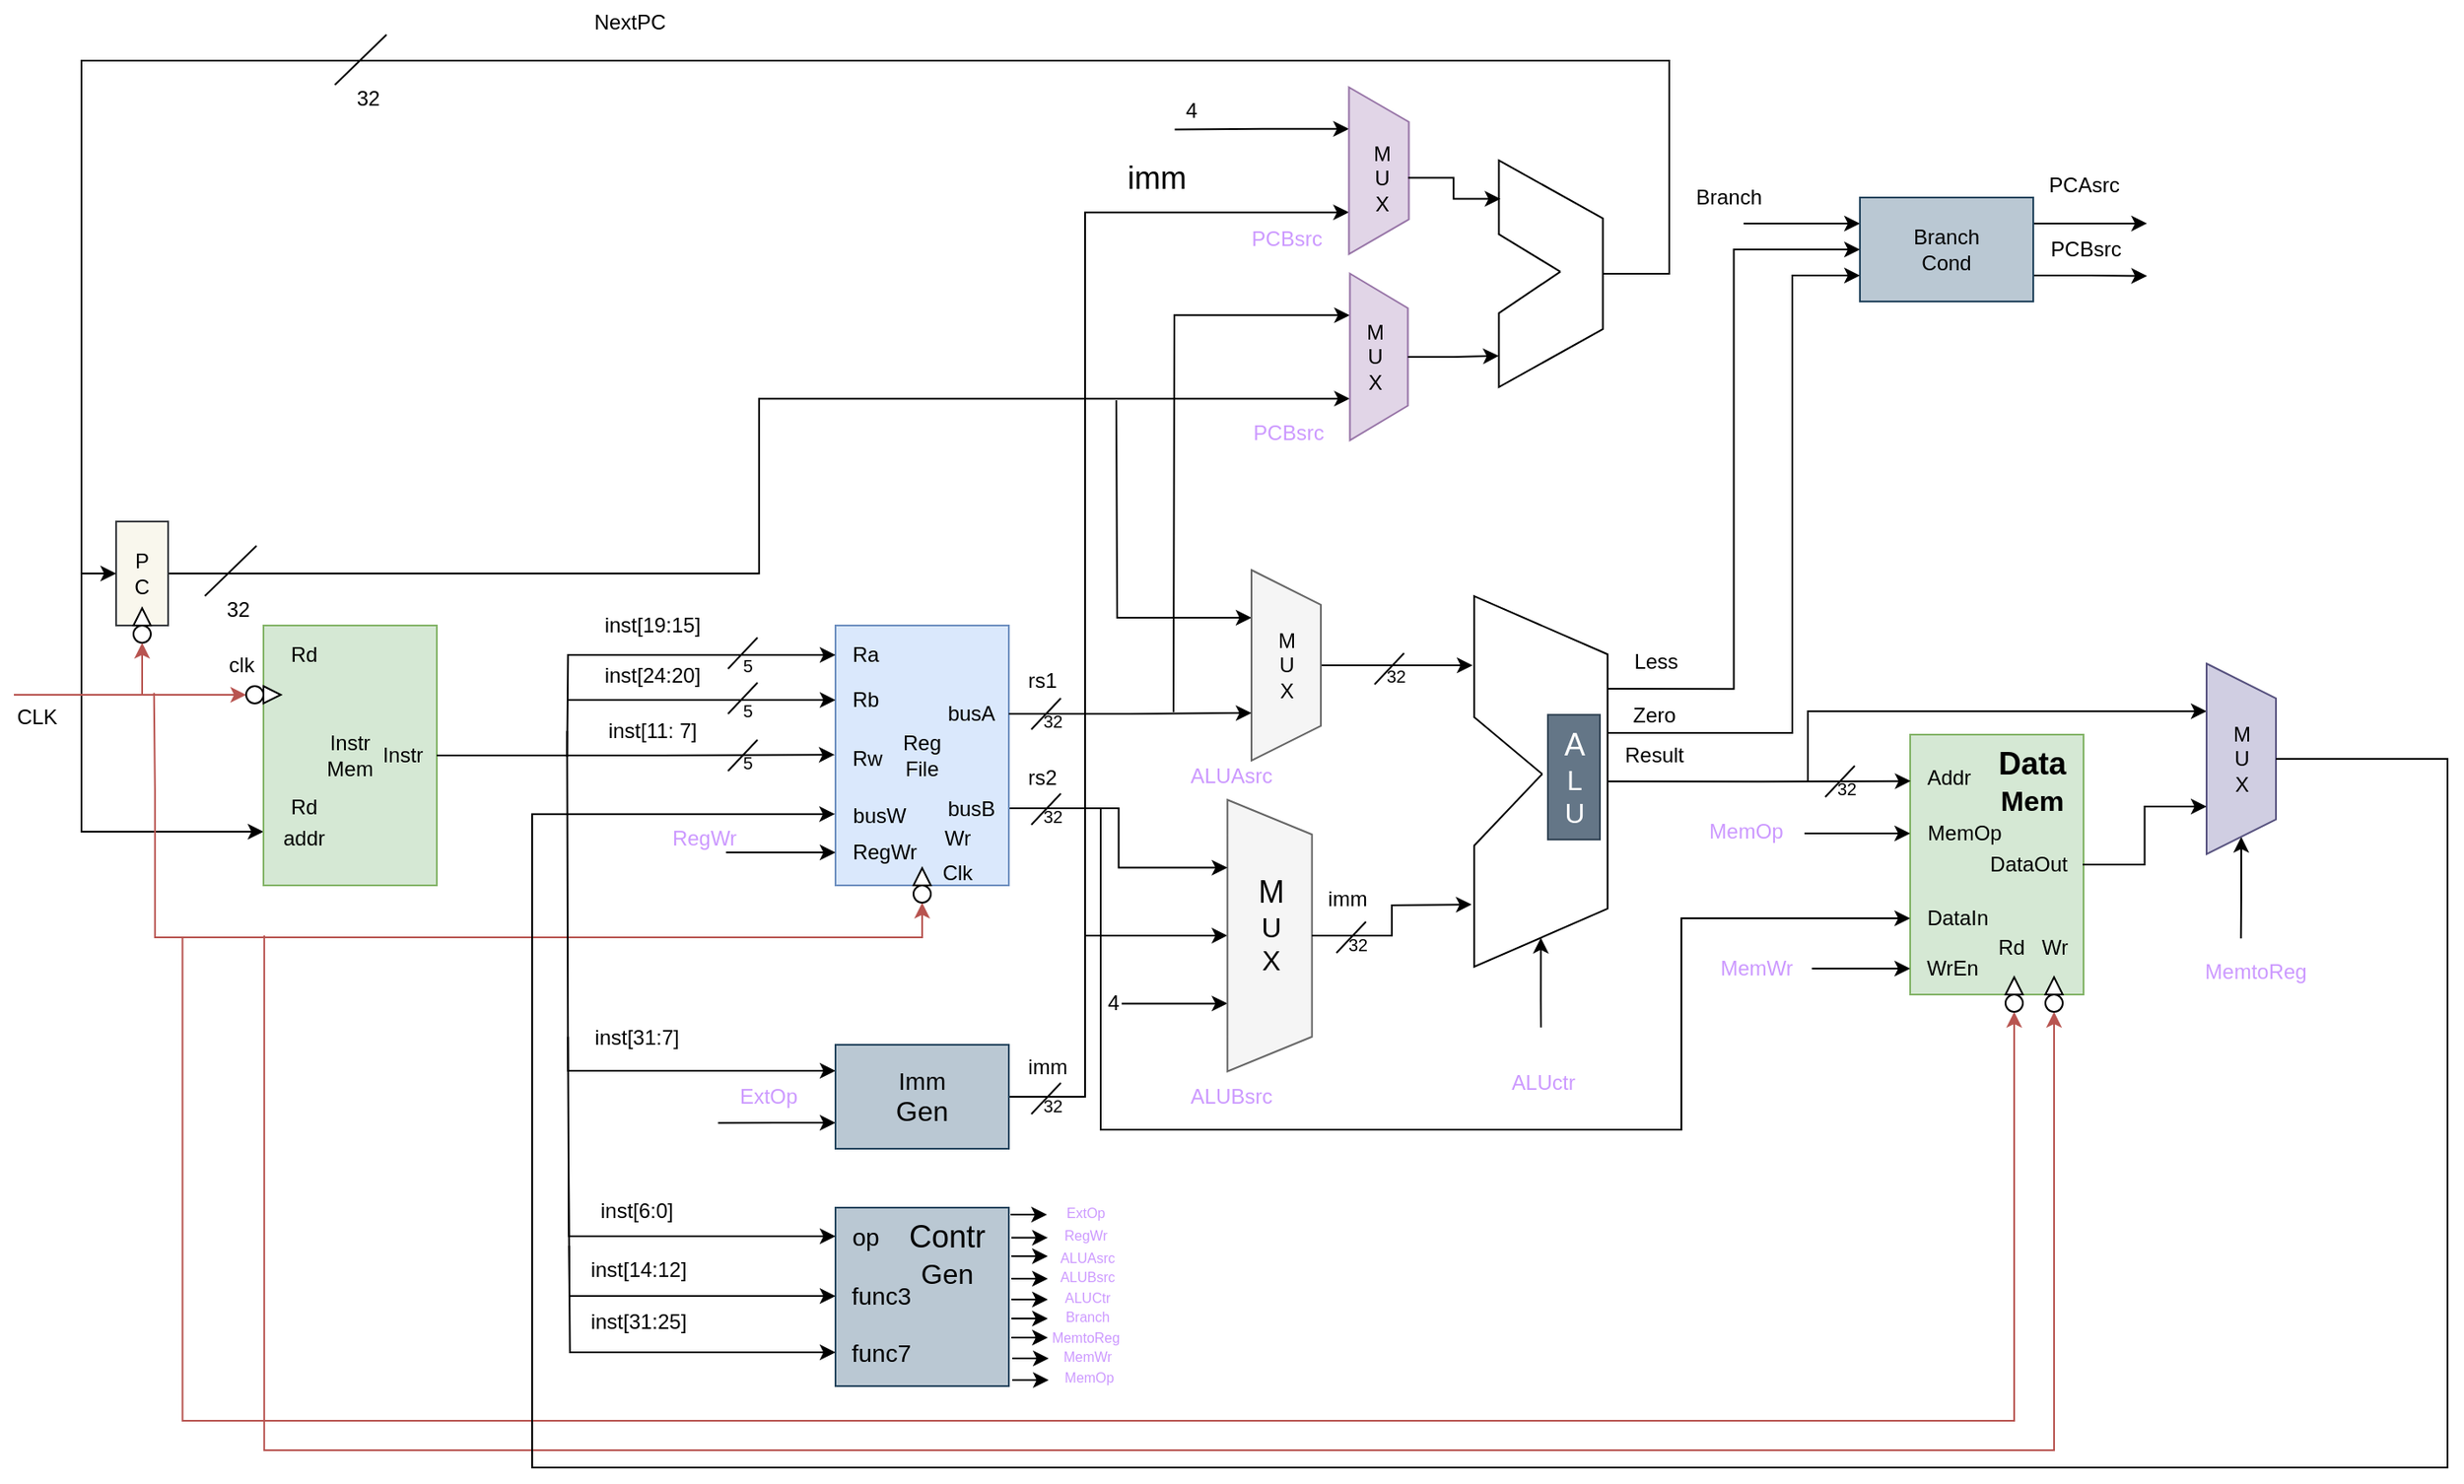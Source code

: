 <mxfile version="24.7.17">
  <diagram name="第 1 页" id="-SyBQIy4cX4uqoUxeaFD">
    <mxGraphModel dx="3457" dy="1843" grid="0" gridSize="10" guides="1" tooltips="1" connect="1" arrows="1" fold="1" page="1" pageScale="1" pageWidth="827" pageHeight="1169" math="0" shadow="0">
      <root>
        <mxCell id="0" />
        <mxCell id="1" parent="0" />
        <mxCell id="5w6PfNys_Y1nwo45y3zw-98" style="edgeStyle=orthogonalEdgeStyle;rounded=0;orthogonalLoop=1;jettySize=auto;html=1;entryX=0.75;entryY=1;entryDx=0;entryDy=0;" edge="1" parent="1" source="5w6PfNys_Y1nwo45y3zw-1" target="5w6PfNys_Y1nwo45y3zw-33">
          <mxGeometry relative="1" as="geometry">
            <mxPoint x="740.296" y="266.074" as="targetPoint" />
          </mxGeometry>
        </mxCell>
        <mxCell id="5w6PfNys_Y1nwo45y3zw-1" value="P&lt;div&gt;C&lt;/div&gt;" style="html=1;dashed=0;whiteSpace=wrap;fillColor=#f9f7ed;strokeColor=#36393d;" vertex="1" parent="1">
          <mxGeometry x="75" y="310" width="30" height="60" as="geometry" />
        </mxCell>
        <mxCell id="5w6PfNys_Y1nwo45y3zw-5" value="" style="triangle;whiteSpace=wrap;html=1;dashed=0;direction=south;rotation=-180;" vertex="1" parent="1">
          <mxGeometry x="85" y="360" width="10" height="10" as="geometry" />
        </mxCell>
        <mxCell id="5w6PfNys_Y1nwo45y3zw-139" style="edgeStyle=orthogonalEdgeStyle;rounded=0;orthogonalLoop=1;jettySize=auto;html=1;exitX=0.5;exitY=1;exitDx=0;exitDy=0;startArrow=classic;startFill=1;endArrow=none;endFill=0;fillColor=#f8cecc;strokeColor=#b85450;" edge="1" parent="1" source="5w6PfNys_Y1nwo45y3zw-6">
          <mxGeometry relative="1" as="geometry">
            <mxPoint x="90" y="410" as="targetPoint" />
          </mxGeometry>
        </mxCell>
        <mxCell id="5w6PfNys_Y1nwo45y3zw-6" value="" style="shape=ellipse;html=1;dashed=0;whiteSpace=wrap;aspect=fixed;perimeter=ellipsePerimeter;" vertex="1" parent="1">
          <mxGeometry x="85" y="370" width="10" height="10" as="geometry" />
        </mxCell>
        <mxCell id="5w6PfNys_Y1nwo45y3zw-103" style="edgeStyle=orthogonalEdgeStyle;rounded=0;orthogonalLoop=1;jettySize=auto;html=1;endArrow=none;endFill=0;startArrow=classic;startFill=1;" edge="1" parent="1" source="5w6PfNys_Y1nwo45y3zw-7">
          <mxGeometry relative="1" as="geometry">
            <mxPoint x="55" y="339" as="targetPoint" />
            <Array as="points">
              <mxPoint x="55" y="489" />
            </Array>
          </mxGeometry>
        </mxCell>
        <mxCell id="5w6PfNys_Y1nwo45y3zw-7" value="Instr&lt;div&gt;Mem&lt;/div&gt;" style="html=1;dashed=0;whiteSpace=wrap;fillColor=#d5e8d4;strokeColor=#82b366;" vertex="1" parent="1">
          <mxGeometry x="160" y="370" width="100" height="150" as="geometry" />
        </mxCell>
        <mxCell id="5w6PfNys_Y1nwo45y3zw-10" value="" style="group;rotation=90;" vertex="1" connectable="0" parent="1">
          <mxGeometry x="150" y="400" width="10" height="20" as="geometry" />
        </mxCell>
        <mxCell id="5w6PfNys_Y1nwo45y3zw-8" value="" style="triangle;whiteSpace=wrap;html=1;dashed=0;direction=south;rotation=-90;" vertex="1" parent="5w6PfNys_Y1nwo45y3zw-10">
          <mxGeometry x="10" y="5" width="10" height="10" as="geometry" />
        </mxCell>
        <mxCell id="5w6PfNys_Y1nwo45y3zw-108" style="edgeStyle=orthogonalEdgeStyle;rounded=0;orthogonalLoop=1;jettySize=auto;html=1;startArrow=classic;startFill=1;endArrow=none;endFill=0;fillColor=#f8cecc;strokeColor=#b85450;" edge="1" parent="5w6PfNys_Y1nwo45y3zw-10" source="5w6PfNys_Y1nwo45y3zw-9">
          <mxGeometry relative="1" as="geometry">
            <mxPoint x="-134" y="10" as="targetPoint" />
          </mxGeometry>
        </mxCell>
        <mxCell id="5w6PfNys_Y1nwo45y3zw-9" value="" style="shape=ellipse;html=1;dashed=0;whiteSpace=wrap;aspect=fixed;perimeter=ellipsePerimeter;rotation=90;" vertex="1" parent="5w6PfNys_Y1nwo45y3zw-10">
          <mxGeometry y="5" width="10" height="10" as="geometry" />
        </mxCell>
        <mxCell id="5w6PfNys_Y1nwo45y3zw-11" value="Reg&lt;div&gt;File&lt;/div&gt;" style="html=1;dashed=0;whiteSpace=wrap;fillColor=#dae8fc;strokeColor=#6c8ebf;" vertex="1" parent="1">
          <mxGeometry x="490" y="370" width="100" height="150" as="geometry" />
        </mxCell>
        <mxCell id="5w6PfNys_Y1nwo45y3zw-13" value="" style="triangle;whiteSpace=wrap;html=1;dashed=0;direction=south;rotation=-180;" vertex="1" parent="1">
          <mxGeometry x="535" y="510" width="10" height="10" as="geometry" />
        </mxCell>
        <mxCell id="5w6PfNys_Y1nwo45y3zw-198" style="edgeStyle=orthogonalEdgeStyle;rounded=0;orthogonalLoop=1;jettySize=auto;html=1;exitX=0.5;exitY=1;exitDx=0;exitDy=0;startArrow=classic;startFill=1;endArrow=none;endFill=0;fillColor=#f8cecc;strokeColor=#b85450;" edge="1" parent="1" source="5w6PfNys_Y1nwo45y3zw-14">
          <mxGeometry relative="1" as="geometry">
            <mxPoint x="96.857" y="408.857" as="targetPoint" />
          </mxGeometry>
        </mxCell>
        <mxCell id="5w6PfNys_Y1nwo45y3zw-14" value="" style="shape=ellipse;html=1;dashed=0;whiteSpace=wrap;aspect=fixed;perimeter=ellipsePerimeter;rotation=0;" vertex="1" parent="1">
          <mxGeometry x="535" y="520" width="10" height="10" as="geometry" />
        </mxCell>
        <mxCell id="5w6PfNys_Y1nwo45y3zw-122" style="edgeStyle=orthogonalEdgeStyle;rounded=0;orthogonalLoop=1;jettySize=auto;html=1;exitX=0;exitY=0.25;exitDx=0;exitDy=0;startArrow=classic;startFill=1;endArrow=none;endFill=0;" edge="1" parent="1" source="5w6PfNys_Y1nwo45y3zw-17">
          <mxGeometry relative="1" as="geometry">
            <mxPoint x="335.167" y="430.833" as="targetPoint" />
          </mxGeometry>
        </mxCell>
        <mxCell id="5w6PfNys_Y1nwo45y3zw-123" style="edgeStyle=orthogonalEdgeStyle;rounded=0;orthogonalLoop=1;jettySize=auto;html=1;exitX=0;exitY=0.75;exitDx=0;exitDy=0;startArrow=classic;startFill=1;endArrow=none;endFill=0;" edge="1" parent="1" source="5w6PfNys_Y1nwo45y3zw-17">
          <mxGeometry relative="1" as="geometry">
            <mxPoint x="422.25" y="657.083" as="targetPoint" />
          </mxGeometry>
        </mxCell>
        <mxCell id="5w6PfNys_Y1nwo45y3zw-140" style="edgeStyle=orthogonalEdgeStyle;rounded=0;orthogonalLoop=1;jettySize=auto;html=1;entryX=0.75;entryY=1;entryDx=0;entryDy=0;" edge="1" parent="1" source="5w6PfNys_Y1nwo45y3zw-17" target="5w6PfNys_Y1nwo45y3zw-39">
          <mxGeometry relative="1" as="geometry">
            <Array as="points">
              <mxPoint x="634" y="642" />
              <mxPoint x="634" y="132" />
            </Array>
          </mxGeometry>
        </mxCell>
        <mxCell id="5w6PfNys_Y1nwo45y3zw-17" value="&lt;font style=&quot;font-size: 14px;&quot;&gt;Imm&lt;/font&gt;&lt;div&gt;&lt;font size=&quot;3&quot;&gt;Gen&lt;/font&gt;&lt;/div&gt;" style="html=1;dashed=0;whiteSpace=wrap;fillColor=#bac8d3;strokeColor=#23445d;" vertex="1" parent="1">
          <mxGeometry x="490" y="612" width="100" height="60" as="geometry" />
        </mxCell>
        <mxCell id="5w6PfNys_Y1nwo45y3zw-18" value="" style="html=1;dashed=0;whiteSpace=wrap;fillColor=#bac8d3;strokeColor=#23445d;" vertex="1" parent="1">
          <mxGeometry x="490" y="706" width="100" height="103" as="geometry" />
        </mxCell>
        <mxCell id="5w6PfNys_Y1nwo45y3zw-23" value="" style="group" vertex="1" connectable="0" parent="1">
          <mxGeometry x="730" y="338" width="40" height="110" as="geometry" />
        </mxCell>
        <mxCell id="5w6PfNys_Y1nwo45y3zw-118" style="edgeStyle=orthogonalEdgeStyle;rounded=0;orthogonalLoop=1;jettySize=auto;html=1;exitX=0.25;exitY=1;exitDx=0;exitDy=0;startArrow=classic;startFill=1;endArrow=none;endFill=0;" edge="1" parent="5w6PfNys_Y1nwo45y3zw-23" source="5w6PfNys_Y1nwo45y3zw-21">
          <mxGeometry relative="1" as="geometry">
            <mxPoint x="-78" y="-98" as="targetPoint" />
          </mxGeometry>
        </mxCell>
        <mxCell id="5w6PfNys_Y1nwo45y3zw-144" style="edgeStyle=orthogonalEdgeStyle;rounded=0;orthogonalLoop=1;jettySize=auto;html=1;" edge="1" parent="5w6PfNys_Y1nwo45y3zw-23" source="5w6PfNys_Y1nwo45y3zw-21">
          <mxGeometry relative="1" as="geometry">
            <mxPoint x="127.545" y="55" as="targetPoint" />
          </mxGeometry>
        </mxCell>
        <mxCell id="5w6PfNys_Y1nwo45y3zw-21" value="" style="shape=trapezoid;perimeter=trapezoidPerimeter;whiteSpace=wrap;html=1;fixedSize=1;size=20;rotation=90;fillColor=#f5f5f5;fontColor=#333333;strokeColor=#666666;" vertex="1" parent="5w6PfNys_Y1nwo45y3zw-23">
          <mxGeometry x="-35" y="35" width="110" height="40" as="geometry" />
        </mxCell>
        <mxCell id="5w6PfNys_Y1nwo45y3zw-22" value="M&lt;div&gt;U&lt;/div&gt;&lt;div&gt;X&lt;/div&gt;" style="text;html=1;align=center;verticalAlign=middle;resizable=0;points=[];autosize=1;strokeColor=none;fillColor=none;" vertex="1" parent="5w6PfNys_Y1nwo45y3zw-23">
          <mxGeometry x="5" y="25" width="30" height="60" as="geometry" />
        </mxCell>
        <mxCell id="5w6PfNys_Y1nwo45y3zw-30" value="" style="group" vertex="1" connectable="0" parent="1">
          <mxGeometry x="843" y="400" width="160.9" height="151" as="geometry" />
        </mxCell>
        <mxCell id="5w6PfNys_Y1nwo45y3zw-188" style="edgeStyle=orthogonalEdgeStyle;rounded=0;orthogonalLoop=1;jettySize=auto;html=1;exitX=1;exitY=0.5;exitDx=0;exitDy=0;startArrow=classic;startFill=1;endArrow=none;endFill=0;" edge="1" parent="5w6PfNys_Y1nwo45y3zw-30" source="5w6PfNys_Y1nwo45y3zw-24">
          <mxGeometry relative="1" as="geometry">
            <mxPoint x="54" y="202" as="targetPoint" />
          </mxGeometry>
        </mxCell>
        <mxCell id="5w6PfNys_Y1nwo45y3zw-24" value="" style="shape=trapezoid;perimeter=trapezoidPerimeter;whiteSpace=wrap;html=1;fixedSize=1;rotation=90;size=33.552;" vertex="1" parent="5w6PfNys_Y1nwo45y3zw-30">
          <mxGeometry x="-53.04" y="21.56" width="213.94" height="76.96" as="geometry" />
        </mxCell>
        <mxCell id="5w6PfNys_Y1nwo45y3zw-25" value="&lt;font style=&quot;font-size: 18px;&quot;&gt;A&lt;/font&gt;&lt;div&gt;&lt;font size=&quot;3&quot;&gt;L&lt;/font&gt;&lt;/div&gt;&lt;div&gt;&lt;font size=&quot;3&quot;&gt;U&lt;/font&gt;&lt;/div&gt;" style="text;html=1;align=center;verticalAlign=middle;resizable=0;points=[];autosize=1;strokeColor=#314354;fillColor=#647687;fontColor=#ffffff;" vertex="1" parent="5w6PfNys_Y1nwo45y3zw-30">
          <mxGeometry x="58.001" y="21.56" width="30" height="72" as="geometry" />
        </mxCell>
        <mxCell id="5w6PfNys_Y1nwo45y3zw-27" value="" style="rounded=0;whiteSpace=wrap;html=1;strokeColor=#FFFFFF;" vertex="1" parent="5w6PfNys_Y1nwo45y3zw-30">
          <mxGeometry y="23.5" width="20" height="73" as="geometry" />
        </mxCell>
        <mxCell id="5w6PfNys_Y1nwo45y3zw-28" value="" style="endArrow=none;html=1;rounded=0;exitX=0.674;exitY=1.002;exitDx=0;exitDy=0;exitPerimeter=0;" edge="1" parent="5w6PfNys_Y1nwo45y3zw-30" source="5w6PfNys_Y1nwo45y3zw-24">
          <mxGeometry width="50" height="50" relative="1" as="geometry">
            <mxPoint x="7.724" y="82.167" as="sourcePoint" />
            <mxPoint x="54.727" y="55.742" as="targetPoint" />
          </mxGeometry>
        </mxCell>
        <mxCell id="5w6PfNys_Y1nwo45y3zw-29" value="" style="endArrow=none;html=1;rounded=0;exitX=0.325;exitY=1.004;exitDx=0;exitDy=0;exitPerimeter=0;" edge="1" parent="5w6PfNys_Y1nwo45y3zw-30" source="5w6PfNys_Y1nwo45y3zw-24">
          <mxGeometry width="50" height="50" relative="1" as="geometry">
            <mxPoint x="7.818" y="30.575" as="sourcePoint" />
            <mxPoint x="54.727" y="55.742" as="targetPoint" />
            <Array as="points">
              <mxPoint x="54.727" y="55.742" />
            </Array>
          </mxGeometry>
        </mxCell>
        <mxCell id="5w6PfNys_Y1nwo45y3zw-170" value="Zero" style="text;html=1;align=center;verticalAlign=middle;resizable=0;points=[];autosize=1;strokeColor=none;fillColor=none;" vertex="1" parent="5w6PfNys_Y1nwo45y3zw-30">
          <mxGeometry x="97" y="9" width="43" height="26" as="geometry" />
        </mxCell>
        <mxCell id="5w6PfNys_Y1nwo45y3zw-171" value="Result" style="text;html=1;align=center;verticalAlign=middle;resizable=0;points=[];autosize=1;strokeColor=none;fillColor=none;" vertex="1" parent="5w6PfNys_Y1nwo45y3zw-30">
          <mxGeometry x="92.5" y="32" width="52" height="26" as="geometry" />
        </mxCell>
        <mxCell id="5w6PfNys_Y1nwo45y3zw-32" value="" style="group" vertex="1" connectable="0" parent="1">
          <mxGeometry x="786" y="169" width="35" height="92" as="geometry" />
        </mxCell>
        <mxCell id="5w6PfNys_Y1nwo45y3zw-120" style="edgeStyle=orthogonalEdgeStyle;rounded=0;orthogonalLoop=1;jettySize=auto;html=1;exitX=0.25;exitY=1;exitDx=0;exitDy=0;startArrow=classic;startFill=1;endArrow=none;endFill=0;" edge="1" parent="5w6PfNys_Y1nwo45y3zw-32" source="5w6PfNys_Y1nwo45y3zw-33">
          <mxGeometry relative="1" as="geometry">
            <mxPoint x="-101" y="251" as="targetPoint" />
          </mxGeometry>
        </mxCell>
        <mxCell id="5w6PfNys_Y1nwo45y3zw-33" value="" style="shape=trapezoid;perimeter=trapezoidPerimeter;whiteSpace=wrap;html=1;fixedSize=1;size=20;rotation=90;fillColor=#e1d5e7;strokeColor=#9673a6;" vertex="1" parent="5w6PfNys_Y1nwo45y3zw-32">
          <mxGeometry x="-30.625" y="29.273" width="96.25" height="33.455" as="geometry" />
        </mxCell>
        <mxCell id="5w6PfNys_Y1nwo45y3zw-34" value="M&lt;div&gt;U&lt;/div&gt;&lt;div&gt;X&lt;/div&gt;" style="text;html=1;align=center;verticalAlign=middle;resizable=0;points=[];autosize=1;strokeColor=none;fillColor=none;" vertex="1" parent="5w6PfNys_Y1nwo45y3zw-32">
          <mxGeometry x="-0.005" y="15.999" width="30" height="60" as="geometry" />
        </mxCell>
        <mxCell id="5w6PfNys_Y1nwo45y3zw-38" value="" style="group" vertex="1" connectable="0" parent="1">
          <mxGeometry x="786" y="60" width="35" height="95" as="geometry" />
        </mxCell>
        <mxCell id="5w6PfNys_Y1nwo45y3zw-141" style="edgeStyle=orthogonalEdgeStyle;rounded=0;orthogonalLoop=1;jettySize=auto;html=1;exitX=0.25;exitY=1;exitDx=0;exitDy=0;startArrow=classic;startFill=1;endArrow=none;endFill=0;" edge="1" parent="5w6PfNys_Y1nwo45y3zw-38" source="5w6PfNys_Y1nwo45y3zw-39">
          <mxGeometry relative="1" as="geometry">
            <mxPoint x="-100.304" y="23.783" as="targetPoint" />
          </mxGeometry>
        </mxCell>
        <mxCell id="5w6PfNys_Y1nwo45y3zw-39" value="" style="shape=trapezoid;perimeter=trapezoidPerimeter;whiteSpace=wrap;html=1;fixedSize=1;size=20;rotation=90;fillColor=#e1d5e7;strokeColor=#9673a6;" vertex="1" parent="5w6PfNys_Y1nwo45y3zw-38">
          <mxGeometry x="-30.625" y="30.227" width="96.25" height="34.545" as="geometry" />
        </mxCell>
        <mxCell id="5w6PfNys_Y1nwo45y3zw-40" value="M&lt;div&gt;U&lt;/div&gt;&lt;div&gt;X&lt;/div&gt;" style="text;html=1;align=center;verticalAlign=middle;resizable=0;points=[];autosize=1;strokeColor=none;fillColor=none;" vertex="1" parent="5w6PfNys_Y1nwo45y3zw-38">
          <mxGeometry x="4.375" y="21.591" width="30" height="60" as="geometry" />
        </mxCell>
        <mxCell id="5w6PfNys_Y1nwo45y3zw-41" value="" style="group" vertex="1" connectable="0" parent="1">
          <mxGeometry x="1281" y="392" width="40" height="110" as="geometry" />
        </mxCell>
        <mxCell id="5w6PfNys_Y1nwo45y3zw-175" style="edgeStyle=orthogonalEdgeStyle;rounded=0;orthogonalLoop=1;jettySize=auto;html=1;exitX=0.25;exitY=1;exitDx=0;exitDy=0;startArrow=classic;startFill=1;endArrow=none;endFill=0;" edge="1" parent="5w6PfNys_Y1nwo45y3zw-41" source="5w6PfNys_Y1nwo45y3zw-42">
          <mxGeometry relative="1" as="geometry">
            <mxPoint x="-230" y="68" as="targetPoint" />
            <Array as="points">
              <mxPoint x="-230" y="27" />
            </Array>
          </mxGeometry>
        </mxCell>
        <mxCell id="5w6PfNys_Y1nwo45y3zw-176" style="edgeStyle=orthogonalEdgeStyle;rounded=0;orthogonalLoop=1;jettySize=auto;html=1;exitX=1;exitY=0.5;exitDx=0;exitDy=0;startArrow=classic;startFill=1;endArrow=none;endFill=0;" edge="1" parent="5w6PfNys_Y1nwo45y3zw-41" source="5w6PfNys_Y1nwo45y3zw-42">
          <mxGeometry relative="1" as="geometry">
            <mxPoint x="19.83" y="158.638" as="targetPoint" />
          </mxGeometry>
        </mxCell>
        <mxCell id="5w6PfNys_Y1nwo45y3zw-42" value="" style="shape=trapezoid;perimeter=trapezoidPerimeter;whiteSpace=wrap;html=1;fixedSize=1;size=20;rotation=90;fillColor=#d0cee2;strokeColor=#56517e;" vertex="1" parent="5w6PfNys_Y1nwo45y3zw-41">
          <mxGeometry x="-35" y="35" width="110" height="40" as="geometry" />
        </mxCell>
        <mxCell id="5w6PfNys_Y1nwo45y3zw-43" value="M&lt;div&gt;U&lt;/div&gt;&lt;div&gt;X&lt;/div&gt;" style="text;html=1;align=center;verticalAlign=middle;resizable=0;points=[];autosize=1;strokeColor=none;fillColor=none;" vertex="1" parent="5w6PfNys_Y1nwo45y3zw-41">
          <mxGeometry x="5" y="25" width="30" height="60" as="geometry" />
        </mxCell>
        <mxCell id="5w6PfNys_Y1nwo45y3zw-44" value="" style="group" vertex="1" connectable="0" parent="1">
          <mxGeometry x="870" y="95" width="60" height="144" as="geometry" />
        </mxCell>
        <mxCell id="5w6PfNys_Y1nwo45y3zw-45" value="" style="shape=trapezoid;perimeter=trapezoidPerimeter;whiteSpace=wrap;html=1;fixedSize=1;rotation=90;size=33.552;" vertex="1" parent="5w6PfNys_Y1nwo45y3zw-44">
          <mxGeometry x="-32.727" y="42" width="130.909" height="60" as="geometry" />
        </mxCell>
        <mxCell id="5w6PfNys_Y1nwo45y3zw-47" value="" style="rounded=0;whiteSpace=wrap;html=1;strokeColor=#FFFFFF;" vertex="1" parent="5w6PfNys_Y1nwo45y3zw-44">
          <mxGeometry y="50" width="13.95" height="44" as="geometry" />
        </mxCell>
        <mxCell id="5w6PfNys_Y1nwo45y3zw-48" value="" style="endArrow=none;html=1;rounded=0;exitX=0.674;exitY=1.002;exitDx=0;exitDy=0;exitPerimeter=0;" edge="1" parent="5w6PfNys_Y1nwo45y3zw-44" source="5w6PfNys_Y1nwo45y3zw-45">
          <mxGeometry width="50" height="50" relative="1" as="geometry">
            <mxPoint x="5.389" y="96.0" as="sourcePoint" />
            <mxPoint x="38.182" y="70.8" as="targetPoint" />
          </mxGeometry>
        </mxCell>
        <mxCell id="5w6PfNys_Y1nwo45y3zw-49" value="" style="endArrow=none;html=1;rounded=0;exitX=0.325;exitY=1.004;exitDx=0;exitDy=0;exitPerimeter=0;" edge="1" parent="5w6PfNys_Y1nwo45y3zw-44" source="5w6PfNys_Y1nwo45y3zw-45">
          <mxGeometry width="50" height="50" relative="1" as="geometry">
            <mxPoint x="5.455" y="46.8" as="sourcePoint" />
            <mxPoint x="38.182" y="70.8" as="targetPoint" />
            <Array as="points">
              <mxPoint x="38.182" y="70.8" />
            </Array>
          </mxGeometry>
        </mxCell>
        <mxCell id="5w6PfNys_Y1nwo45y3zw-51" value="" style="html=1;dashed=0;whiteSpace=wrap;fillColor=#d5e8d4;strokeColor=#82b366;" vertex="1" parent="1">
          <mxGeometry x="1110" y="433" width="100" height="150" as="geometry" />
        </mxCell>
        <mxCell id="5w6PfNys_Y1nwo45y3zw-52" value="" style="triangle;whiteSpace=wrap;html=1;dashed=0;direction=south;rotation=-180;" vertex="1" parent="1">
          <mxGeometry x="1165" y="573" width="10" height="10" as="geometry" />
        </mxCell>
        <mxCell id="5w6PfNys_Y1nwo45y3zw-199" style="edgeStyle=orthogonalEdgeStyle;rounded=0;orthogonalLoop=1;jettySize=auto;html=1;exitX=0.5;exitY=1;exitDx=0;exitDy=0;startArrow=classic;startFill=1;endArrow=none;endFill=0;fillColor=#f8cecc;strokeColor=#b85450;" edge="1" parent="1" source="5w6PfNys_Y1nwo45y3zw-53">
          <mxGeometry relative="1" as="geometry">
            <mxPoint x="113.286" y="549.571" as="targetPoint" />
            <Array as="points">
              <mxPoint x="1170" y="829" />
              <mxPoint x="113" y="829" />
            </Array>
          </mxGeometry>
        </mxCell>
        <mxCell id="5w6PfNys_Y1nwo45y3zw-53" value="" style="shape=ellipse;html=1;dashed=0;whiteSpace=wrap;aspect=fixed;perimeter=ellipsePerimeter;rotation=0;" vertex="1" parent="1">
          <mxGeometry x="1165" y="583" width="10" height="10" as="geometry" />
        </mxCell>
        <mxCell id="5w6PfNys_Y1nwo45y3zw-161" style="edgeStyle=orthogonalEdgeStyle;rounded=0;orthogonalLoop=1;jettySize=auto;html=1;exitX=0;exitY=0.25;exitDx=0;exitDy=0;startArrow=classic;startFill=1;endArrow=none;endFill=0;" edge="1" parent="1" source="5w6PfNys_Y1nwo45y3zw-54">
          <mxGeometry relative="1" as="geometry">
            <mxPoint x="1013.909" y="137.97" as="targetPoint" />
          </mxGeometry>
        </mxCell>
        <mxCell id="5w6PfNys_Y1nwo45y3zw-163" style="edgeStyle=orthogonalEdgeStyle;rounded=0;orthogonalLoop=1;jettySize=auto;html=1;exitX=1;exitY=0.25;exitDx=0;exitDy=0;" edge="1" parent="1" source="5w6PfNys_Y1nwo45y3zw-54">
          <mxGeometry relative="1" as="geometry">
            <mxPoint x="1246.636" y="137.97" as="targetPoint" />
          </mxGeometry>
        </mxCell>
        <mxCell id="5w6PfNys_Y1nwo45y3zw-164" style="edgeStyle=orthogonalEdgeStyle;rounded=0;orthogonalLoop=1;jettySize=auto;html=1;exitX=1;exitY=0.75;exitDx=0;exitDy=0;" edge="1" parent="1" source="5w6PfNys_Y1nwo45y3zw-54">
          <mxGeometry relative="1" as="geometry">
            <mxPoint x="1246.636" y="168.273" as="targetPoint" />
          </mxGeometry>
        </mxCell>
        <mxCell id="5w6PfNys_Y1nwo45y3zw-54" value="Branch&lt;div&gt;Cond&lt;/div&gt;" style="html=1;dashed=0;whiteSpace=wrap;fillColor=#bac8d3;strokeColor=#23445d;" vertex="1" parent="1">
          <mxGeometry x="1081" y="123" width="100" height="60" as="geometry" />
        </mxCell>
        <mxCell id="5w6PfNys_Y1nwo45y3zw-55" value="" style="group" vertex="1" connectable="0" parent="1">
          <mxGeometry x="712" y="482" width="57" height="134" as="geometry" />
        </mxCell>
        <mxCell id="5w6PfNys_Y1nwo45y3zw-148" style="edgeStyle=orthogonalEdgeStyle;rounded=0;orthogonalLoop=1;jettySize=auto;html=1;startArrow=classic;startFill=1;endArrow=none;endFill=0;" edge="1" parent="5w6PfNys_Y1nwo45y3zw-55" source="5w6PfNys_Y1nwo45y3zw-56">
          <mxGeometry relative="1" as="geometry">
            <mxPoint x="-77.485" y="67.0" as="targetPoint" />
          </mxGeometry>
        </mxCell>
        <mxCell id="5w6PfNys_Y1nwo45y3zw-149" style="edgeStyle=orthogonalEdgeStyle;rounded=0;orthogonalLoop=1;jettySize=auto;html=1;exitX=0.75;exitY=1;exitDx=0;exitDy=0;startArrow=classic;startFill=1;endArrow=none;endFill=0;" edge="1" parent="5w6PfNys_Y1nwo45y3zw-55" source="5w6PfNys_Y1nwo45y3zw-56">
          <mxGeometry relative="1" as="geometry">
            <mxPoint x="-56.879" y="106.273" as="targetPoint" />
          </mxGeometry>
        </mxCell>
        <mxCell id="5w6PfNys_Y1nwo45y3zw-56" value="" style="shape=trapezoid;perimeter=trapezoidPerimeter;whiteSpace=wrap;html=1;fixedSize=1;size=20;rotation=90;fillColor=#f5f5f5;fontColor=#333333;strokeColor=#666666;" vertex="1" parent="5w6PfNys_Y1nwo45y3zw-55">
          <mxGeometry x="-49.875" y="42.636" width="156.75" height="48.727" as="geometry" />
        </mxCell>
        <mxCell id="5w6PfNys_Y1nwo45y3zw-57" value="&lt;font style=&quot;font-size: 18px;&quot;&gt;M&lt;/font&gt;&lt;div&gt;&lt;font size=&quot;3&quot;&gt;U&lt;/font&gt;&lt;/div&gt;&lt;div&gt;&lt;font size=&quot;3&quot;&gt;X&lt;/font&gt;&lt;/div&gt;" style="text;html=1;align=center;verticalAlign=middle;resizable=0;points=[];autosize=1;strokeColor=none;fillColor=none;" vertex="1" parent="5w6PfNys_Y1nwo45y3zw-55">
          <mxGeometry x="12.005" y="25.365" width="33" height="72" as="geometry" />
        </mxCell>
        <mxCell id="5w6PfNys_Y1nwo45y3zw-58" value="Addr" style="text;html=1;align=center;verticalAlign=middle;resizable=0;points=[];autosize=1;strokeColor=none;fillColor=none;" vertex="1" parent="1">
          <mxGeometry x="1110" y="445" width="43" height="26" as="geometry" />
        </mxCell>
        <mxCell id="5w6PfNys_Y1nwo45y3zw-59" value="&lt;span style=&quot;text-wrap-mode: wrap;&quot;&gt;&lt;font style=&quot;font-size: 18px;&quot;&gt;&lt;b style=&quot;&quot;&gt;Data&lt;/b&gt;&lt;/font&gt;&lt;/span&gt;&lt;div style=&quot;text-wrap-mode: wrap;&quot;&gt;&lt;font size=&quot;3&quot;&gt;&lt;b&gt;Mem&lt;/b&gt;&lt;/font&gt;&lt;/div&gt;" style="text;html=1;align=center;verticalAlign=middle;resizable=0;points=[];autosize=1;strokeColor=none;fillColor=none;" vertex="1" parent="1">
          <mxGeometry x="1151" y="433" width="57" height="53" as="geometry" />
        </mxCell>
        <mxCell id="5w6PfNys_Y1nwo45y3zw-190" style="edgeStyle=orthogonalEdgeStyle;rounded=0;orthogonalLoop=1;jettySize=auto;html=1;startArrow=classic;startFill=1;endArrow=none;endFill=0;" edge="1" parent="1" source="5w6PfNys_Y1nwo45y3zw-60">
          <mxGeometry relative="1" as="geometry">
            <mxPoint x="1049" y="490.0" as="targetPoint" />
          </mxGeometry>
        </mxCell>
        <mxCell id="5w6PfNys_Y1nwo45y3zw-60" value="MemOp" style="text;html=1;align=center;verticalAlign=middle;resizable=0;points=[];autosize=1;strokeColor=none;fillColor=none;" vertex="1" parent="1">
          <mxGeometry x="1110" y="477" width="61" height="26" as="geometry" />
        </mxCell>
        <mxCell id="5w6PfNys_Y1nwo45y3zw-192" style="edgeStyle=orthogonalEdgeStyle;rounded=0;orthogonalLoop=1;jettySize=auto;html=1;startArrow=classic;startFill=1;endArrow=none;endFill=0;" edge="1" parent="1" source="5w6PfNys_Y1nwo45y3zw-61">
          <mxGeometry relative="1" as="geometry">
            <mxPoint x="643" y="475" as="targetPoint" />
            <Array as="points">
              <mxPoint x="978" y="539" />
              <mxPoint x="978" y="661" />
              <mxPoint x="643" y="661" />
            </Array>
          </mxGeometry>
        </mxCell>
        <mxCell id="5w6PfNys_Y1nwo45y3zw-61" value="DataIn" style="text;html=1;align=center;verticalAlign=middle;resizable=0;points=[];autosize=1;strokeColor=none;fillColor=none;" vertex="1" parent="1">
          <mxGeometry x="1110" y="526" width="53" height="26" as="geometry" />
        </mxCell>
        <mxCell id="5w6PfNys_Y1nwo45y3zw-193" style="edgeStyle=orthogonalEdgeStyle;rounded=0;orthogonalLoop=1;jettySize=auto;html=1;startArrow=classic;startFill=1;endArrow=none;endFill=0;" edge="1" parent="1" source="5w6PfNys_Y1nwo45y3zw-62">
          <mxGeometry relative="1" as="geometry">
            <mxPoint x="1053.286" y="568" as="targetPoint" />
          </mxGeometry>
        </mxCell>
        <mxCell id="5w6PfNys_Y1nwo45y3zw-62" value="WrEn" style="text;html=1;align=center;verticalAlign=middle;resizable=0;points=[];autosize=1;strokeColor=none;fillColor=none;" vertex="1" parent="1">
          <mxGeometry x="1110" y="555" width="48" height="26" as="geometry" />
        </mxCell>
        <mxCell id="5w6PfNys_Y1nwo45y3zw-174" style="edgeStyle=orthogonalEdgeStyle;rounded=0;orthogonalLoop=1;jettySize=auto;html=1;entryX=0.75;entryY=1;entryDx=0;entryDy=0;" edge="1" parent="1" source="5w6PfNys_Y1nwo45y3zw-63" target="5w6PfNys_Y1nwo45y3zw-42">
          <mxGeometry relative="1" as="geometry" />
        </mxCell>
        <mxCell id="5w6PfNys_Y1nwo45y3zw-63" value="DataOut" style="text;html=1;align=center;verticalAlign=middle;resizable=0;points=[];autosize=1;strokeColor=none;fillColor=none;" vertex="1" parent="1">
          <mxGeometry x="1146.5" y="495" width="63" height="26" as="geometry" />
        </mxCell>
        <mxCell id="5w6PfNys_Y1nwo45y3zw-64" value="" style="triangle;whiteSpace=wrap;html=1;dashed=0;direction=south;rotation=-180;" vertex="1" parent="1">
          <mxGeometry x="1188" y="573" width="10" height="10" as="geometry" />
        </mxCell>
        <mxCell id="5w6PfNys_Y1nwo45y3zw-200" style="edgeStyle=orthogonalEdgeStyle;rounded=0;orthogonalLoop=1;jettySize=auto;html=1;exitX=0.5;exitY=1;exitDx=0;exitDy=0;startArrow=classic;startFill=1;endArrow=none;endFill=0;fillColor=#f8cecc;strokeColor=#b85450;" edge="1" parent="1" source="5w6PfNys_Y1nwo45y3zw-65">
          <mxGeometry relative="1" as="geometry">
            <mxPoint x="160.429" y="548.857" as="targetPoint" />
            <Array as="points">
              <mxPoint x="1193" y="846" />
              <mxPoint x="160" y="846" />
            </Array>
          </mxGeometry>
        </mxCell>
        <mxCell id="5w6PfNys_Y1nwo45y3zw-65" value="" style="shape=ellipse;html=1;dashed=0;whiteSpace=wrap;aspect=fixed;perimeter=ellipsePerimeter;rotation=0;" vertex="1" parent="1">
          <mxGeometry x="1188" y="583" width="10" height="10" as="geometry" />
        </mxCell>
        <mxCell id="5w6PfNys_Y1nwo45y3zw-67" value="Rd" style="text;html=1;align=center;verticalAlign=middle;resizable=0;points=[];autosize=1;strokeColor=none;fillColor=none;" vertex="1" parent="1">
          <mxGeometry x="1151" y="543" width="33" height="26" as="geometry" />
        </mxCell>
        <mxCell id="5w6PfNys_Y1nwo45y3zw-68" value="Wr" style="text;html=1;align=center;verticalAlign=middle;resizable=0;points=[];autosize=1;strokeColor=none;fillColor=none;" vertex="1" parent="1">
          <mxGeometry x="1176.5" y="543" width="33" height="26" as="geometry" />
        </mxCell>
        <mxCell id="5w6PfNys_Y1nwo45y3zw-70" value="Rd" style="text;html=1;align=center;verticalAlign=middle;resizable=0;points=[];autosize=1;strokeColor=none;fillColor=none;" vertex="1" parent="1">
          <mxGeometry x="166" y="374" width="33" height="26" as="geometry" />
        </mxCell>
        <mxCell id="5w6PfNys_Y1nwo45y3zw-71" value="clk" style="text;html=1;align=center;verticalAlign=middle;resizable=0;points=[];autosize=1;strokeColor=none;fillColor=none;" vertex="1" parent="1">
          <mxGeometry x="130" y="380" width="33" height="26" as="geometry" />
        </mxCell>
        <mxCell id="5w6PfNys_Y1nwo45y3zw-72" value="Rd" style="text;html=1;align=center;verticalAlign=middle;resizable=0;points=[];autosize=1;strokeColor=none;fillColor=none;" vertex="1" parent="1">
          <mxGeometry x="166" y="462" width="33" height="26" as="geometry" />
        </mxCell>
        <mxCell id="5w6PfNys_Y1nwo45y3zw-73" value="addr" style="text;html=1;align=center;verticalAlign=middle;resizable=0;points=[];autosize=1;strokeColor=none;fillColor=none;" vertex="1" parent="1">
          <mxGeometry x="162" y="480" width="42" height="26" as="geometry" />
        </mxCell>
        <mxCell id="5w6PfNys_Y1nwo45y3zw-74" value="Instr" style="text;html=1;align=center;verticalAlign=middle;resizable=0;points=[];autosize=1;strokeColor=none;fillColor=none;" vertex="1" parent="1">
          <mxGeometry x="219" y="432" width="41" height="26" as="geometry" />
        </mxCell>
        <mxCell id="5w6PfNys_Y1nwo45y3zw-106" style="edgeStyle=orthogonalEdgeStyle;rounded=0;orthogonalLoop=1;jettySize=auto;html=1;startArrow=classic;startFill=1;endArrow=none;endFill=0;" edge="1" parent="1" source="5w6PfNys_Y1nwo45y3zw-75">
          <mxGeometry relative="1" as="geometry">
            <mxPoint x="335.167" y="445.833" as="targetPoint" />
          </mxGeometry>
        </mxCell>
        <mxCell id="5w6PfNys_Y1nwo45y3zw-75" value="Ra" style="text;html=1;align=center;verticalAlign=middle;resizable=0;points=[];autosize=1;strokeColor=none;fillColor=none;" vertex="1" parent="1">
          <mxGeometry x="490" y="374" width="33" height="26" as="geometry" />
        </mxCell>
        <mxCell id="5w6PfNys_Y1nwo45y3zw-107" style="edgeStyle=orthogonalEdgeStyle;rounded=0;orthogonalLoop=1;jettySize=auto;html=1;startArrow=classic;startFill=1;endArrow=none;endFill=0;" edge="1" parent="1" source="5w6PfNys_Y1nwo45y3zw-76">
          <mxGeometry relative="1" as="geometry">
            <mxPoint x="336" y="413" as="targetPoint" />
          </mxGeometry>
        </mxCell>
        <mxCell id="5w6PfNys_Y1nwo45y3zw-76" value="Rb" style="text;html=1;align=center;verticalAlign=middle;resizable=0;points=[];autosize=1;strokeColor=none;fillColor=none;" vertex="1" parent="1">
          <mxGeometry x="490" y="400" width="33" height="26" as="geometry" />
        </mxCell>
        <mxCell id="5w6PfNys_Y1nwo45y3zw-77" value="Rw" style="text;html=1;align=center;verticalAlign=middle;resizable=0;points=[];autosize=1;strokeColor=none;fillColor=none;" vertex="1" parent="1">
          <mxGeometry x="490" y="434" width="35" height="26" as="geometry" />
        </mxCell>
        <mxCell id="5w6PfNys_Y1nwo45y3zw-78" value="busW" style="text;html=1;align=center;verticalAlign=middle;resizable=0;points=[];autosize=1;strokeColor=none;fillColor=none;" vertex="1" parent="1">
          <mxGeometry x="490" y="467" width="49" height="26" as="geometry" />
        </mxCell>
        <mxCell id="5w6PfNys_Y1nwo45y3zw-138" style="edgeStyle=orthogonalEdgeStyle;rounded=0;orthogonalLoop=1;jettySize=auto;html=1;startArrow=classic;startFill=1;endArrow=none;endFill=0;" edge="1" parent="1" source="5w6PfNys_Y1nwo45y3zw-79">
          <mxGeometry relative="1" as="geometry">
            <mxPoint x="426.833" y="501" as="targetPoint" />
          </mxGeometry>
        </mxCell>
        <mxCell id="5w6PfNys_Y1nwo45y3zw-79" value="RegWr" style="text;html=1;align=center;verticalAlign=middle;resizable=0;points=[];autosize=1;strokeColor=none;fillColor=none;" vertex="1" parent="1">
          <mxGeometry x="490" y="488" width="55" height="26" as="geometry" />
        </mxCell>
        <mxCell id="5w6PfNys_Y1nwo45y3zw-80" value="Wr" style="text;html=1;align=center;verticalAlign=middle;resizable=0;points=[];autosize=1;strokeColor=none;fillColor=none;" vertex="1" parent="1">
          <mxGeometry x="543" y="480" width="33" height="26" as="geometry" />
        </mxCell>
        <mxCell id="5w6PfNys_Y1nwo45y3zw-81" value="Clk" style="text;html=1;align=center;verticalAlign=middle;resizable=0;points=[];autosize=1;strokeColor=none;fillColor=none;" vertex="1" parent="1">
          <mxGeometry x="542" y="500" width="35" height="26" as="geometry" />
        </mxCell>
        <mxCell id="5w6PfNys_Y1nwo45y3zw-146" style="edgeStyle=orthogonalEdgeStyle;rounded=0;orthogonalLoop=1;jettySize=auto;html=1;entryX=0.25;entryY=1;entryDx=0;entryDy=0;" edge="1" parent="1" source="5w6PfNys_Y1nwo45y3zw-82" target="5w6PfNys_Y1nwo45y3zw-56">
          <mxGeometry relative="1" as="geometry" />
        </mxCell>
        <mxCell id="5w6PfNys_Y1nwo45y3zw-82" value="busB" style="text;html=1;align=center;verticalAlign=middle;resizable=0;points=[];autosize=1;strokeColor=none;fillColor=none;" vertex="1" parent="1">
          <mxGeometry x="545.5" y="462.5" width="45" height="26" as="geometry" />
        </mxCell>
        <mxCell id="5w6PfNys_Y1nwo45y3zw-114" style="edgeStyle=orthogonalEdgeStyle;rounded=0;orthogonalLoop=1;jettySize=auto;html=1;entryX=0.75;entryY=1;entryDx=0;entryDy=0;" edge="1" parent="1" source="5w6PfNys_Y1nwo45y3zw-83" target="5w6PfNys_Y1nwo45y3zw-21">
          <mxGeometry relative="1" as="geometry" />
        </mxCell>
        <mxCell id="5w6PfNys_Y1nwo45y3zw-83" value="busA" style="text;html=1;align=center;verticalAlign=middle;resizable=0;points=[];autosize=1;strokeColor=none;fillColor=none;" vertex="1" parent="1">
          <mxGeometry x="545" y="408" width="45" height="26" as="geometry" />
        </mxCell>
        <mxCell id="5w6PfNys_Y1nwo45y3zw-222" style="edgeStyle=orthogonalEdgeStyle;rounded=0;orthogonalLoop=1;jettySize=auto;html=1;startArrow=classic;startFill=1;endArrow=none;endFill=0;" edge="1" parent="1" source="5w6PfNys_Y1nwo45y3zw-84">
          <mxGeometry relative="1" as="geometry">
            <mxPoint x="335.667" y="607.333" as="targetPoint" />
          </mxGeometry>
        </mxCell>
        <mxCell id="5w6PfNys_Y1nwo45y3zw-84" value="&lt;font style=&quot;font-size: 14px;&quot;&gt;op&lt;/font&gt;" style="text;html=1;align=center;verticalAlign=middle;resizable=0;points=[];autosize=1;strokeColor=none;fillColor=none;" vertex="1" parent="1">
          <mxGeometry x="490" y="708" width="34" height="29" as="geometry" />
        </mxCell>
        <mxCell id="5w6PfNys_Y1nwo45y3zw-223" style="edgeStyle=orthogonalEdgeStyle;rounded=0;orthogonalLoop=1;jettySize=auto;html=1;startArrow=classic;startFill=1;endArrow=none;endFill=0;" edge="1" parent="1" source="5w6PfNys_Y1nwo45y3zw-85">
          <mxGeometry relative="1" as="geometry">
            <mxPoint x="336" y="679.333" as="targetPoint" />
          </mxGeometry>
        </mxCell>
        <mxCell id="5w6PfNys_Y1nwo45y3zw-85" value="&lt;font style=&quot;font-size: 14px;&quot;&gt;func3&lt;/font&gt;" style="text;html=1;align=center;verticalAlign=middle;resizable=0;points=[];autosize=1;strokeColor=none;fillColor=none;" vertex="1" parent="1">
          <mxGeometry x="490" y="742.5" width="52" height="29" as="geometry" />
        </mxCell>
        <mxCell id="5w6PfNys_Y1nwo45y3zw-224" style="edgeStyle=orthogonalEdgeStyle;rounded=0;orthogonalLoop=1;jettySize=auto;html=1;startArrow=classic;startFill=1;endArrow=none;endFill=0;" edge="1" parent="1" source="5w6PfNys_Y1nwo45y3zw-86">
          <mxGeometry relative="1" as="geometry">
            <mxPoint x="336.333" y="728" as="targetPoint" />
          </mxGeometry>
        </mxCell>
        <mxCell id="5w6PfNys_Y1nwo45y3zw-86" value="&lt;font style=&quot;font-size: 14px;&quot;&gt;func7&lt;/font&gt;" style="text;html=1;align=center;verticalAlign=middle;resizable=0;points=[];autosize=1;strokeColor=none;fillColor=none;" vertex="1" parent="1">
          <mxGeometry x="490" y="775" width="52" height="29" as="geometry" />
        </mxCell>
        <mxCell id="5w6PfNys_Y1nwo45y3zw-87" value="&lt;font style=&quot;font-size: 8px;&quot;&gt;ExtOp&lt;/font&gt;" style="text;html=1;align=center;verticalAlign=middle;resizable=0;points=[];autosize=1;strokeColor=none;fillColor=none;fontColor=#CC99FF;" vertex="1" parent="1">
          <mxGeometry x="614" y="695" width="40" height="26" as="geometry" />
        </mxCell>
        <mxCell id="5w6PfNys_Y1nwo45y3zw-88" value="&lt;font style=&quot;font-size: 8px;&quot;&gt;RegWr&lt;/font&gt;" style="text;html=1;align=center;verticalAlign=middle;resizable=0;points=[];autosize=1;strokeColor=none;fillColor=none;fontColor=#CC99FF;" vertex="1" parent="1">
          <mxGeometry x="612.5" y="708" width="43" height="26" as="geometry" />
        </mxCell>
        <mxCell id="5w6PfNys_Y1nwo45y3zw-89" value="&lt;font style=&quot;font-size: 8px;&quot;&gt;ALUAsrc&lt;/font&gt;" style="text;html=1;align=center;verticalAlign=middle;resizable=0;points=[];autosize=1;strokeColor=none;fillColor=none;fontColor=#CC99FF;" vertex="1" parent="1">
          <mxGeometry x="609.5" y="721" width="50" height="26" as="geometry" />
        </mxCell>
        <mxCell id="5w6PfNys_Y1nwo45y3zw-90" value="&lt;font style=&quot;font-size: 8px;&quot;&gt;ALUBsrc&lt;/font&gt;" style="text;html=1;align=center;verticalAlign=middle;resizable=0;points=[];autosize=1;strokeColor=none;fillColor=none;fontColor=#CC99FF;" vertex="1" parent="1">
          <mxGeometry x="609.5" y="732" width="50" height="26" as="geometry" />
        </mxCell>
        <mxCell id="5w6PfNys_Y1nwo45y3zw-91" value="&lt;font style=&quot;font-size: 8px;&quot;&gt;ALUCtr&lt;/font&gt;" style="text;html=1;align=center;verticalAlign=middle;resizable=0;points=[];autosize=1;strokeColor=none;fillColor=none;fontColor=#CC99FF;" vertex="1" parent="1">
          <mxGeometry x="612.5" y="744" width="44" height="26" as="geometry" />
        </mxCell>
        <mxCell id="5w6PfNys_Y1nwo45y3zw-92" value="&lt;font style=&quot;font-size: 8px;&quot;&gt;Branch&lt;/font&gt;" style="text;html=1;align=center;verticalAlign=middle;resizable=0;points=[];autosize=1;strokeColor=none;fillColor=none;fontColor=#CC99FF;" vertex="1" parent="1">
          <mxGeometry x="613" y="755" width="43" height="26" as="geometry" />
        </mxCell>
        <mxCell id="5w6PfNys_Y1nwo45y3zw-93" value="&lt;font style=&quot;font-size: 8px;&quot;&gt;MemtoReg&lt;/font&gt;" style="text;html=1;align=center;verticalAlign=middle;resizable=0;points=[];autosize=1;strokeColor=none;fillColor=none;fontColor=#CC99FF;" vertex="1" parent="1">
          <mxGeometry x="605.5" y="767" width="57" height="26" as="geometry" />
        </mxCell>
        <mxCell id="5w6PfNys_Y1nwo45y3zw-94" value="&lt;font style=&quot;font-size: 8px;&quot;&gt;MemWr&lt;/font&gt;" style="text;html=1;align=center;verticalAlign=middle;resizable=0;points=[];autosize=1;strokeColor=none;fillColor=none;fontColor=#CC99FF;" vertex="1" parent="1">
          <mxGeometry x="612" y="778" width="46" height="26" as="geometry" />
        </mxCell>
        <mxCell id="5w6PfNys_Y1nwo45y3zw-95" value="&lt;font style=&quot;font-size: 8px;&quot;&gt;MemOp&lt;/font&gt;" style="text;html=1;align=center;verticalAlign=middle;resizable=0;points=[];autosize=1;strokeColor=none;fillColor=none;fontColor=#CC99FF;" vertex="1" parent="1">
          <mxGeometry x="613" y="790" width="46" height="26" as="geometry" />
        </mxCell>
        <mxCell id="5w6PfNys_Y1nwo45y3zw-97" value="&lt;font style=&quot;text-wrap-mode: wrap; font-size: 18px;&quot;&gt;Contr&lt;/font&gt;&lt;div style=&quot;text-wrap-mode: wrap;&quot;&gt;&lt;font size=&quot;3&quot;&gt;Gen&lt;/font&gt;&lt;/div&gt;" style="text;html=1;align=center;verticalAlign=middle;resizable=0;points=[];autosize=1;strokeColor=none;fillColor=none;" vertex="1" parent="1">
          <mxGeometry x="523" y="706" width="62" height="53" as="geometry" />
        </mxCell>
        <mxCell id="5w6PfNys_Y1nwo45y3zw-100" style="edgeStyle=orthogonalEdgeStyle;rounded=0;orthogonalLoop=1;jettySize=auto;html=1;entryX=0.17;entryY=0.985;entryDx=0;entryDy=0;entryPerimeter=0;" edge="1" parent="1" source="5w6PfNys_Y1nwo45y3zw-40" target="5w6PfNys_Y1nwo45y3zw-45">
          <mxGeometry relative="1" as="geometry" />
        </mxCell>
        <mxCell id="5w6PfNys_Y1nwo45y3zw-102" style="edgeStyle=orthogonalEdgeStyle;rounded=0;orthogonalLoop=1;jettySize=auto;html=1;entryX=0;entryY=0.5;entryDx=0;entryDy=0;" edge="1" parent="1" source="5w6PfNys_Y1nwo45y3zw-45" target="5w6PfNys_Y1nwo45y3zw-1">
          <mxGeometry relative="1" as="geometry">
            <Array as="points">
              <mxPoint x="971" y="167" />
              <mxPoint x="971" y="44" />
              <mxPoint x="55" y="44" />
              <mxPoint x="55" y="340" />
            </Array>
          </mxGeometry>
        </mxCell>
        <mxCell id="5w6PfNys_Y1nwo45y3zw-105" style="edgeStyle=orthogonalEdgeStyle;rounded=0;orthogonalLoop=1;jettySize=auto;html=1;entryX=-0.014;entryY=0.407;entryDx=0;entryDy=0;entryPerimeter=0;" edge="1" parent="1" source="5w6PfNys_Y1nwo45y3zw-7" target="5w6PfNys_Y1nwo45y3zw-77">
          <mxGeometry relative="1" as="geometry">
            <mxPoint x="483" y="445" as="targetPoint" />
          </mxGeometry>
        </mxCell>
        <mxCell id="5w6PfNys_Y1nwo45y3zw-109" value="" style="endArrow=none;html=1;rounded=0;exitX=-0.091;exitY=0.191;exitDx=0;exitDy=0;exitPerimeter=0;" edge="1" parent="1" source="5w6PfNys_Y1nwo45y3zw-110">
          <mxGeometry width="50" height="50" relative="1" as="geometry">
            <mxPoint x="191" y="69" as="sourcePoint" />
            <mxPoint x="231" y="29" as="targetPoint" />
          </mxGeometry>
        </mxCell>
        <mxCell id="5w6PfNys_Y1nwo45y3zw-110" value="32" style="text;html=1;align=center;verticalAlign=middle;resizable=0;points=[];autosize=1;strokeColor=none;fillColor=none;" vertex="1" parent="1">
          <mxGeometry x="204" y="53" width="31" height="26" as="geometry" />
        </mxCell>
        <mxCell id="5w6PfNys_Y1nwo45y3zw-111" value="NextPC" style="text;html=1;align=center;verticalAlign=middle;resizable=0;points=[];autosize=1;strokeColor=none;fillColor=none;" vertex="1" parent="1">
          <mxGeometry x="341" y="9" width="59" height="26" as="geometry" />
        </mxCell>
        <mxCell id="5w6PfNys_Y1nwo45y3zw-112" value="" style="endArrow=none;html=1;rounded=0;exitX=-0.091;exitY=0.191;exitDx=0;exitDy=0;exitPerimeter=0;" edge="1" parent="1" source="5w6PfNys_Y1nwo45y3zw-113">
          <mxGeometry width="50" height="50" relative="1" as="geometry">
            <mxPoint x="116" y="364" as="sourcePoint" />
            <mxPoint x="156" y="324" as="targetPoint" />
          </mxGeometry>
        </mxCell>
        <mxCell id="5w6PfNys_Y1nwo45y3zw-113" value="32" style="text;html=1;align=center;verticalAlign=middle;resizable=0;points=[];autosize=1;strokeColor=none;fillColor=none;" vertex="1" parent="1">
          <mxGeometry x="129" y="348" width="31" height="26" as="geometry" />
        </mxCell>
        <mxCell id="5w6PfNys_Y1nwo45y3zw-117" style="edgeStyle=orthogonalEdgeStyle;rounded=0;orthogonalLoop=1;jettySize=auto;html=1;entryX=0.862;entryY=1.001;entryDx=0;entryDy=0;entryPerimeter=0;" edge="1" parent="1" source="5w6PfNys_Y1nwo45y3zw-33" target="5w6PfNys_Y1nwo45y3zw-45">
          <mxGeometry relative="1" as="geometry" />
        </mxCell>
        <mxCell id="5w6PfNys_Y1nwo45y3zw-124" value="ExtOp" style="text;html=1;align=center;verticalAlign=middle;resizable=0;points=[];autosize=1;strokeColor=none;fillColor=none;fontColor=#CC99FF;" vertex="1" parent="1">
          <mxGeometry x="425" y="629" width="51" height="26" as="geometry" />
        </mxCell>
        <mxCell id="5w6PfNys_Y1nwo45y3zw-125" value="inst[31:7]" style="text;html=1;align=center;verticalAlign=middle;resizable=0;points=[];autosize=1;strokeColor=none;fillColor=none;" vertex="1" parent="1">
          <mxGeometry x="341" y="595" width="67" height="26" as="geometry" />
        </mxCell>
        <mxCell id="5w6PfNys_Y1nwo45y3zw-126" value="inst[19:15]" style="text;html=1;align=center;verticalAlign=middle;resizable=0;points=[];autosize=1;strokeColor=none;fillColor=none;" vertex="1" parent="1">
          <mxGeometry x="347" y="357" width="73" height="26" as="geometry" />
        </mxCell>
        <mxCell id="5w6PfNys_Y1nwo45y3zw-127" value="inst[24:20]" style="text;html=1;align=center;verticalAlign=middle;resizable=0;points=[];autosize=1;strokeColor=none;fillColor=none;" vertex="1" parent="1">
          <mxGeometry x="347" y="386" width="73" height="26" as="geometry" />
        </mxCell>
        <mxCell id="5w6PfNys_Y1nwo45y3zw-128" value="inst[11: 7]" style="text;html=1;align=center;verticalAlign=middle;resizable=0;points=[];autosize=1;strokeColor=none;fillColor=none;" vertex="1" parent="1">
          <mxGeometry x="349" y="418" width="69" height="26" as="geometry" />
        </mxCell>
        <mxCell id="5w6PfNys_Y1nwo45y3zw-131" value="" style="endArrow=none;html=1;rounded=0;" edge="1" parent="1">
          <mxGeometry width="50" height="50" relative="1" as="geometry">
            <mxPoint x="428" y="395" as="sourcePoint" />
            <mxPoint x="445" y="377" as="targetPoint" />
          </mxGeometry>
        </mxCell>
        <mxCell id="5w6PfNys_Y1nwo45y3zw-132" value="&lt;font style=&quot;font-size: 10px;&quot;&gt;5&lt;/font&gt;" style="text;html=1;align=center;verticalAlign=middle;resizable=0;points=[];autosize=1;strokeColor=none;fillColor=none;" vertex="1" parent="1">
          <mxGeometry x="426.5" y="380" width="24" height="26" as="geometry" />
        </mxCell>
        <mxCell id="5w6PfNys_Y1nwo45y3zw-133" value="" style="endArrow=none;html=1;rounded=0;" edge="1" parent="1">
          <mxGeometry width="50" height="50" relative="1" as="geometry">
            <mxPoint x="428" y="421" as="sourcePoint" />
            <mxPoint x="445" y="403" as="targetPoint" />
          </mxGeometry>
        </mxCell>
        <mxCell id="5w6PfNys_Y1nwo45y3zw-134" value="&lt;font style=&quot;font-size: 10px;&quot;&gt;5&lt;/font&gt;" style="text;html=1;align=center;verticalAlign=middle;resizable=0;points=[];autosize=1;strokeColor=none;fillColor=none;" vertex="1" parent="1">
          <mxGeometry x="426.5" y="406" width="24" height="26" as="geometry" />
        </mxCell>
        <mxCell id="5w6PfNys_Y1nwo45y3zw-135" value="" style="endArrow=none;html=1;rounded=0;" edge="1" parent="1">
          <mxGeometry width="50" height="50" relative="1" as="geometry">
            <mxPoint x="428" y="454" as="sourcePoint" />
            <mxPoint x="445" y="436" as="targetPoint" />
          </mxGeometry>
        </mxCell>
        <mxCell id="5w6PfNys_Y1nwo45y3zw-136" value="&lt;font style=&quot;font-size: 10px;&quot;&gt;5&lt;/font&gt;" style="text;html=1;align=center;verticalAlign=middle;resizable=0;points=[];autosize=1;strokeColor=none;fillColor=none;" vertex="1" parent="1">
          <mxGeometry x="427" y="436" width="24" height="26" as="geometry" />
        </mxCell>
        <mxCell id="5w6PfNys_Y1nwo45y3zw-142" value="4" style="text;html=1;align=center;verticalAlign=middle;resizable=0;points=[];autosize=1;strokeColor=none;fillColor=none;" vertex="1" parent="1">
          <mxGeometry x="682" y="60" width="25" height="26" as="geometry" />
        </mxCell>
        <mxCell id="5w6PfNys_Y1nwo45y3zw-143" value="&lt;font style=&quot;font-size: 18px;&quot;&gt;imm&lt;/font&gt;" style="text;html=1;align=center;verticalAlign=middle;resizable=0;points=[];autosize=1;strokeColor=none;fillColor=none;" vertex="1" parent="1">
          <mxGeometry x="649" y="95" width="52" height="34" as="geometry" />
        </mxCell>
        <mxCell id="5w6PfNys_Y1nwo45y3zw-145" style="edgeStyle=orthogonalEdgeStyle;rounded=0;orthogonalLoop=1;jettySize=auto;html=1;" edge="1" parent="1" source="5w6PfNys_Y1nwo45y3zw-56">
          <mxGeometry relative="1" as="geometry">
            <mxPoint x="857" y="531" as="targetPoint" />
          </mxGeometry>
        </mxCell>
        <mxCell id="5w6PfNys_Y1nwo45y3zw-150" value="4" style="text;html=1;align=center;verticalAlign=middle;resizable=0;points=[];autosize=1;strokeColor=none;fillColor=none;" vertex="1" parent="1">
          <mxGeometry x="637.5" y="575" width="25" height="26" as="geometry" />
        </mxCell>
        <mxCell id="5w6PfNys_Y1nwo45y3zw-151" value="" style="endArrow=none;html=1;rounded=0;" edge="1" parent="1">
          <mxGeometry width="50" height="50" relative="1" as="geometry">
            <mxPoint x="603" y="652" as="sourcePoint" />
            <mxPoint x="620" y="634" as="targetPoint" />
          </mxGeometry>
        </mxCell>
        <mxCell id="5w6PfNys_Y1nwo45y3zw-152" value="&lt;font style=&quot;font-size: 10px;&quot;&gt;32&lt;/font&gt;" style="text;html=1;align=center;verticalAlign=middle;resizable=0;points=[];autosize=1;strokeColor=none;fillColor=none;" vertex="1" parent="1">
          <mxGeometry x="600" y="634" width="29" height="26" as="geometry" />
        </mxCell>
        <mxCell id="5w6PfNys_Y1nwo45y3zw-153" value="" style="endArrow=none;html=1;rounded=0;" edge="1" parent="1">
          <mxGeometry width="50" height="50" relative="1" as="geometry">
            <mxPoint x="779" y="559" as="sourcePoint" />
            <mxPoint x="796" y="541" as="targetPoint" />
          </mxGeometry>
        </mxCell>
        <mxCell id="5w6PfNys_Y1nwo45y3zw-154" value="&lt;font style=&quot;font-size: 10px;&quot;&gt;32&lt;/font&gt;" style="text;html=1;align=center;verticalAlign=middle;resizable=0;points=[];autosize=1;strokeColor=none;fillColor=none;" vertex="1" parent="1">
          <mxGeometry x="776" y="541" width="29" height="26" as="geometry" />
        </mxCell>
        <mxCell id="5w6PfNys_Y1nwo45y3zw-155" value="imm" style="text;html=1;align=center;verticalAlign=middle;resizable=0;points=[];autosize=1;strokeColor=none;fillColor=none;" vertex="1" parent="1">
          <mxGeometry x="764" y="515" width="41" height="26" as="geometry" />
        </mxCell>
        <mxCell id="5w6PfNys_Y1nwo45y3zw-156" value="" style="endArrow=none;html=1;rounded=0;" edge="1" parent="1">
          <mxGeometry width="50" height="50" relative="1" as="geometry">
            <mxPoint x="801" y="404" as="sourcePoint" />
            <mxPoint x="818" y="386" as="targetPoint" />
          </mxGeometry>
        </mxCell>
        <mxCell id="5w6PfNys_Y1nwo45y3zw-157" value="&lt;font style=&quot;font-size: 10px;&quot;&gt;32&lt;/font&gt;" style="text;html=1;align=center;verticalAlign=middle;resizable=0;points=[];autosize=1;strokeColor=none;fillColor=none;" vertex="1" parent="1">
          <mxGeometry x="798" y="386" width="29" height="26" as="geometry" />
        </mxCell>
        <mxCell id="5w6PfNys_Y1nwo45y3zw-159" style="edgeStyle=orthogonalEdgeStyle;rounded=0;orthogonalLoop=1;jettySize=auto;html=1;exitX=0.25;exitY=0;exitDx=0;exitDy=0;entryX=0;entryY=0.5;entryDx=0;entryDy=0;" edge="1" parent="1" source="5w6PfNys_Y1nwo45y3zw-24" target="5w6PfNys_Y1nwo45y3zw-54">
          <mxGeometry relative="1" as="geometry" />
        </mxCell>
        <mxCell id="5w6PfNys_Y1nwo45y3zw-160" style="edgeStyle=orthogonalEdgeStyle;rounded=0;orthogonalLoop=1;jettySize=auto;html=1;exitX=0;exitY=0.75;exitDx=0;exitDy=0;entryX=0.369;entryY=-0.004;entryDx=0;entryDy=0;entryPerimeter=0;startArrow=classic;startFill=1;endArrow=none;endFill=0;" edge="1" parent="1" source="5w6PfNys_Y1nwo45y3zw-54" target="5w6PfNys_Y1nwo45y3zw-24">
          <mxGeometry relative="1" as="geometry">
            <Array as="points">
              <mxPoint x="1042" y="168" />
              <mxPoint x="1042" y="432" />
            </Array>
          </mxGeometry>
        </mxCell>
        <mxCell id="5w6PfNys_Y1nwo45y3zw-162" value="Branch" style="text;html=1;align=center;verticalAlign=middle;resizable=0;points=[];autosize=1;strokeColor=none;fillColor=none;" vertex="1" parent="1">
          <mxGeometry x="977" y="110" width="56" height="26" as="geometry" />
        </mxCell>
        <mxCell id="5w6PfNys_Y1nwo45y3zw-165" value="PCAsrc" style="text;html=1;align=center;verticalAlign=middle;resizable=0;points=[];autosize=1;strokeColor=none;fillColor=none;" vertex="1" parent="1">
          <mxGeometry x="1180" y="103" width="59" height="26" as="geometry" />
        </mxCell>
        <mxCell id="5w6PfNys_Y1nwo45y3zw-166" value="PCBsrc" style="text;html=1;align=center;verticalAlign=middle;resizable=0;points=[];autosize=1;strokeColor=none;fillColor=none;" vertex="1" parent="1">
          <mxGeometry x="1181" y="140" width="59" height="26" as="geometry" />
        </mxCell>
        <mxCell id="5w6PfNys_Y1nwo45y3zw-168" style="edgeStyle=orthogonalEdgeStyle;rounded=0;orthogonalLoop=1;jettySize=auto;html=1;entryX=0.006;entryY=0.569;entryDx=0;entryDy=0;entryPerimeter=0;" edge="1" parent="1" source="5w6PfNys_Y1nwo45y3zw-24" target="5w6PfNys_Y1nwo45y3zw-58">
          <mxGeometry relative="1" as="geometry" />
        </mxCell>
        <mxCell id="5w6PfNys_Y1nwo45y3zw-169" value="Less" style="text;html=1;align=center;verticalAlign=middle;resizable=0;points=[];autosize=1;strokeColor=none;fillColor=none;" vertex="1" parent="1">
          <mxGeometry x="941" y="378" width="43" height="26" as="geometry" />
        </mxCell>
        <mxCell id="5w6PfNys_Y1nwo45y3zw-172" value="" style="endArrow=none;html=1;rounded=0;" edge="1" parent="1">
          <mxGeometry width="50" height="50" relative="1" as="geometry">
            <mxPoint x="1061" y="469" as="sourcePoint" />
            <mxPoint x="1078" y="451" as="targetPoint" />
          </mxGeometry>
        </mxCell>
        <mxCell id="5w6PfNys_Y1nwo45y3zw-173" value="&lt;font style=&quot;font-size: 10px;&quot;&gt;32&lt;/font&gt;" style="text;html=1;align=center;verticalAlign=middle;resizable=0;points=[];autosize=1;strokeColor=none;fillColor=none;" vertex="1" parent="1">
          <mxGeometry x="1058" y="451" width="29" height="26" as="geometry" />
        </mxCell>
        <mxCell id="5w6PfNys_Y1nwo45y3zw-177" value="MemtoReg" style="text;html=1;align=center;verticalAlign=middle;resizable=0;points=[];autosize=1;strokeColor=none;fillColor=none;fontColor=#CC99FF;" vertex="1" parent="1">
          <mxGeometry x="1270" y="557" width="77" height="26" as="geometry" />
        </mxCell>
        <mxCell id="5w6PfNys_Y1nwo45y3zw-178" value="PCBsrc" style="text;html=1;align=center;verticalAlign=middle;resizable=0;points=[];autosize=1;strokeColor=none;fillColor=none;fontColor=#CC99FF;" vertex="1" parent="1">
          <mxGeometry x="720.5" y="134" width="59" height="26" as="geometry" />
        </mxCell>
        <mxCell id="5w6PfNys_Y1nwo45y3zw-179" value="PCBsrc" style="text;html=1;align=center;verticalAlign=middle;resizable=0;points=[];autosize=1;strokeColor=none;fillColor=none;fontColor=#CC99FF;" vertex="1" parent="1">
          <mxGeometry x="721" y="246" width="59" height="26" as="geometry" />
        </mxCell>
        <mxCell id="5w6PfNys_Y1nwo45y3zw-180" value="" style="endArrow=none;html=1;rounded=0;" edge="1" parent="1">
          <mxGeometry width="50" height="50" relative="1" as="geometry">
            <mxPoint x="603" y="430" as="sourcePoint" />
            <mxPoint x="620" y="412" as="targetPoint" />
          </mxGeometry>
        </mxCell>
        <mxCell id="5w6PfNys_Y1nwo45y3zw-181" value="&lt;font style=&quot;font-size: 10px;&quot;&gt;32&lt;/font&gt;" style="text;html=1;align=center;verticalAlign=middle;resizable=0;points=[];autosize=1;strokeColor=none;fillColor=none;" vertex="1" parent="1">
          <mxGeometry x="600" y="412" width="29" height="26" as="geometry" />
        </mxCell>
        <mxCell id="5w6PfNys_Y1nwo45y3zw-182" value="" style="endArrow=none;html=1;rounded=0;" edge="1" parent="1">
          <mxGeometry width="50" height="50" relative="1" as="geometry">
            <mxPoint x="603" y="485" as="sourcePoint" />
            <mxPoint x="620" y="467" as="targetPoint" />
          </mxGeometry>
        </mxCell>
        <mxCell id="5w6PfNys_Y1nwo45y3zw-183" value="&lt;font style=&quot;font-size: 10px;&quot;&gt;32&lt;/font&gt;" style="text;html=1;align=center;verticalAlign=middle;resizable=0;points=[];autosize=1;strokeColor=none;fillColor=none;" vertex="1" parent="1">
          <mxGeometry x="600" y="467" width="29" height="26" as="geometry" />
        </mxCell>
        <mxCell id="5w6PfNys_Y1nwo45y3zw-184" value="rs1" style="text;html=1;align=center;verticalAlign=middle;resizable=0;points=[];autosize=1;strokeColor=none;fillColor=none;" vertex="1" parent="1">
          <mxGeometry x="591" y="389" width="35" height="26" as="geometry" />
        </mxCell>
        <mxCell id="5w6PfNys_Y1nwo45y3zw-185" value="rs2" style="text;html=1;align=center;verticalAlign=middle;resizable=0;points=[];autosize=1;strokeColor=none;fillColor=none;" vertex="1" parent="1">
          <mxGeometry x="591" y="445" width="35" height="26" as="geometry" />
        </mxCell>
        <mxCell id="5w6PfNys_Y1nwo45y3zw-186" value="ALUAsrc" style="text;html=1;align=center;verticalAlign=middle;resizable=0;points=[];autosize=1;strokeColor=none;fillColor=none;fontColor=#CC99FF;" vertex="1" parent="1">
          <mxGeometry x="685" y="444" width="65" height="26" as="geometry" />
        </mxCell>
        <mxCell id="5w6PfNys_Y1nwo45y3zw-187" value="ALUBsrc" style="text;html=1;align=center;verticalAlign=middle;resizable=0;points=[];autosize=1;strokeColor=none;fillColor=none;fontColor=#CC99FF;" vertex="1" parent="1">
          <mxGeometry x="685" y="629" width="65" height="26" as="geometry" />
        </mxCell>
        <mxCell id="5w6PfNys_Y1nwo45y3zw-189" value="ALUctr" style="text;html=1;align=center;verticalAlign=middle;resizable=0;points=[];autosize=1;strokeColor=none;fillColor=none;fontColor=#CC99FF;" vertex="1" parent="1">
          <mxGeometry x="870" y="621" width="55" height="26" as="geometry" />
        </mxCell>
        <mxCell id="5w6PfNys_Y1nwo45y3zw-191" value="MemOp" style="text;html=1;align=center;verticalAlign=middle;resizable=0;points=[];autosize=1;strokeColor=none;fillColor=none;fontColor=#CC99FF;" vertex="1" parent="1">
          <mxGeometry x="984" y="476" width="61" height="26" as="geometry" />
        </mxCell>
        <mxCell id="5w6PfNys_Y1nwo45y3zw-194" value="MemWr" style="text;html=1;align=center;verticalAlign=middle;resizable=0;points=[];autosize=1;strokeColor=none;fillColor=none;fontColor=#CC99FF;" vertex="1" parent="1">
          <mxGeometry x="991" y="555" width="60" height="26" as="geometry" />
        </mxCell>
        <mxCell id="5w6PfNys_Y1nwo45y3zw-196" style="edgeStyle=orthogonalEdgeStyle;rounded=0;orthogonalLoop=1;jettySize=auto;html=1;entryX=-0.006;entryY=0.456;entryDx=0;entryDy=0;entryPerimeter=0;" edge="1" parent="1" source="5w6PfNys_Y1nwo45y3zw-42" target="5w6PfNys_Y1nwo45y3zw-78">
          <mxGeometry relative="1" as="geometry">
            <Array as="points">
              <mxPoint x="1420" y="447" />
              <mxPoint x="1420" y="856" />
              <mxPoint x="315" y="856" />
              <mxPoint x="315" y="479" />
            </Array>
          </mxGeometry>
        </mxCell>
        <mxCell id="5w6PfNys_Y1nwo45y3zw-197" value="RegWr" style="text;html=1;align=center;verticalAlign=middle;resizable=0;points=[];autosize=1;strokeColor=none;fillColor=none;fontColor=#CC99FF;" vertex="1" parent="1">
          <mxGeometry x="386" y="480" width="55" height="26" as="geometry" />
        </mxCell>
        <mxCell id="5w6PfNys_Y1nwo45y3zw-212" value="" style="endArrow=classic;html=1;rounded=0;" edge="1" parent="1">
          <mxGeometry width="50" height="50" relative="1" as="geometry">
            <mxPoint x="591" y="710" as="sourcePoint" />
            <mxPoint x="612" y="710" as="targetPoint" />
          </mxGeometry>
        </mxCell>
        <mxCell id="5w6PfNys_Y1nwo45y3zw-213" value="" style="endArrow=classic;html=1;rounded=0;" edge="1" parent="1">
          <mxGeometry width="50" height="50" relative="1" as="geometry">
            <mxPoint x="591.5" y="723.33" as="sourcePoint" />
            <mxPoint x="612.5" y="723.33" as="targetPoint" />
          </mxGeometry>
        </mxCell>
        <mxCell id="5w6PfNys_Y1nwo45y3zw-214" value="" style="endArrow=classic;html=1;rounded=0;" edge="1" parent="1">
          <mxGeometry width="50" height="50" relative="1" as="geometry">
            <mxPoint x="591.5" y="734" as="sourcePoint" />
            <mxPoint x="612.5" y="734" as="targetPoint" />
          </mxGeometry>
        </mxCell>
        <mxCell id="5w6PfNys_Y1nwo45y3zw-215" value="" style="endArrow=classic;html=1;rounded=0;" edge="1" parent="1">
          <mxGeometry width="50" height="50" relative="1" as="geometry">
            <mxPoint x="591.5" y="747" as="sourcePoint" />
            <mxPoint x="612.5" y="747" as="targetPoint" />
          </mxGeometry>
        </mxCell>
        <mxCell id="5w6PfNys_Y1nwo45y3zw-216" value="" style="endArrow=classic;html=1;rounded=0;" edge="1" parent="1">
          <mxGeometry width="50" height="50" relative="1" as="geometry">
            <mxPoint x="591.5" y="759" as="sourcePoint" />
            <mxPoint x="612.5" y="759" as="targetPoint" />
          </mxGeometry>
        </mxCell>
        <mxCell id="5w6PfNys_Y1nwo45y3zw-217" value="" style="endArrow=classic;html=1;rounded=0;" edge="1" parent="1">
          <mxGeometry width="50" height="50" relative="1" as="geometry">
            <mxPoint x="591.5" y="770" as="sourcePoint" />
            <mxPoint x="612.5" y="770" as="targetPoint" />
          </mxGeometry>
        </mxCell>
        <mxCell id="5w6PfNys_Y1nwo45y3zw-218" value="" style="endArrow=classic;html=1;rounded=0;" edge="1" parent="1">
          <mxGeometry width="50" height="50" relative="1" as="geometry">
            <mxPoint x="591.5" y="781" as="sourcePoint" />
            <mxPoint x="612.5" y="781" as="targetPoint" />
          </mxGeometry>
        </mxCell>
        <mxCell id="5w6PfNys_Y1nwo45y3zw-219" value="" style="endArrow=classic;html=1;rounded=0;" edge="1" parent="1">
          <mxGeometry width="50" height="50" relative="1" as="geometry">
            <mxPoint x="592" y="793" as="sourcePoint" />
            <mxPoint x="613" y="793" as="targetPoint" />
          </mxGeometry>
        </mxCell>
        <mxCell id="5w6PfNys_Y1nwo45y3zw-220" value="" style="endArrow=classic;html=1;rounded=0;" edge="1" parent="1">
          <mxGeometry width="50" height="50" relative="1" as="geometry">
            <mxPoint x="592" y="805.5" as="sourcePoint" />
            <mxPoint x="613" y="805.5" as="targetPoint" />
          </mxGeometry>
        </mxCell>
        <mxCell id="5w6PfNys_Y1nwo45y3zw-225" value="inst[6:0]" style="text;html=1;align=center;verticalAlign=middle;resizable=0;points=[];autosize=1;strokeColor=none;fillColor=none;" vertex="1" parent="1">
          <mxGeometry x="345" y="695" width="60" height="26" as="geometry" />
        </mxCell>
        <mxCell id="5w6PfNys_Y1nwo45y3zw-226" value="inst[14:12]" style="text;html=1;align=center;verticalAlign=middle;resizable=0;points=[];autosize=1;strokeColor=none;fillColor=none;" vertex="1" parent="1">
          <mxGeometry x="339" y="729" width="73" height="26" as="geometry" />
        </mxCell>
        <mxCell id="5w6PfNys_Y1nwo45y3zw-227" value="inst[31:25]" style="text;html=1;align=center;verticalAlign=middle;resizable=0;points=[];autosize=1;strokeColor=none;fillColor=none;" vertex="1" parent="1">
          <mxGeometry x="339" y="759" width="73" height="26" as="geometry" />
        </mxCell>
        <mxCell id="5w6PfNys_Y1nwo45y3zw-228" value="imm" style="text;html=1;align=center;verticalAlign=middle;resizable=0;points=[];autosize=1;strokeColor=none;fillColor=none;" vertex="1" parent="1">
          <mxGeometry x="591" y="612" width="41" height="26" as="geometry" />
        </mxCell>
        <mxCell id="5w6PfNys_Y1nwo45y3zw-229" value="CLK" style="text;html=1;align=center;verticalAlign=middle;resizable=0;points=[];autosize=1;strokeColor=none;fillColor=none;" vertex="1" parent="1">
          <mxGeometry x="8" y="410" width="41" height="26" as="geometry" />
        </mxCell>
      </root>
    </mxGraphModel>
  </diagram>
</mxfile>

